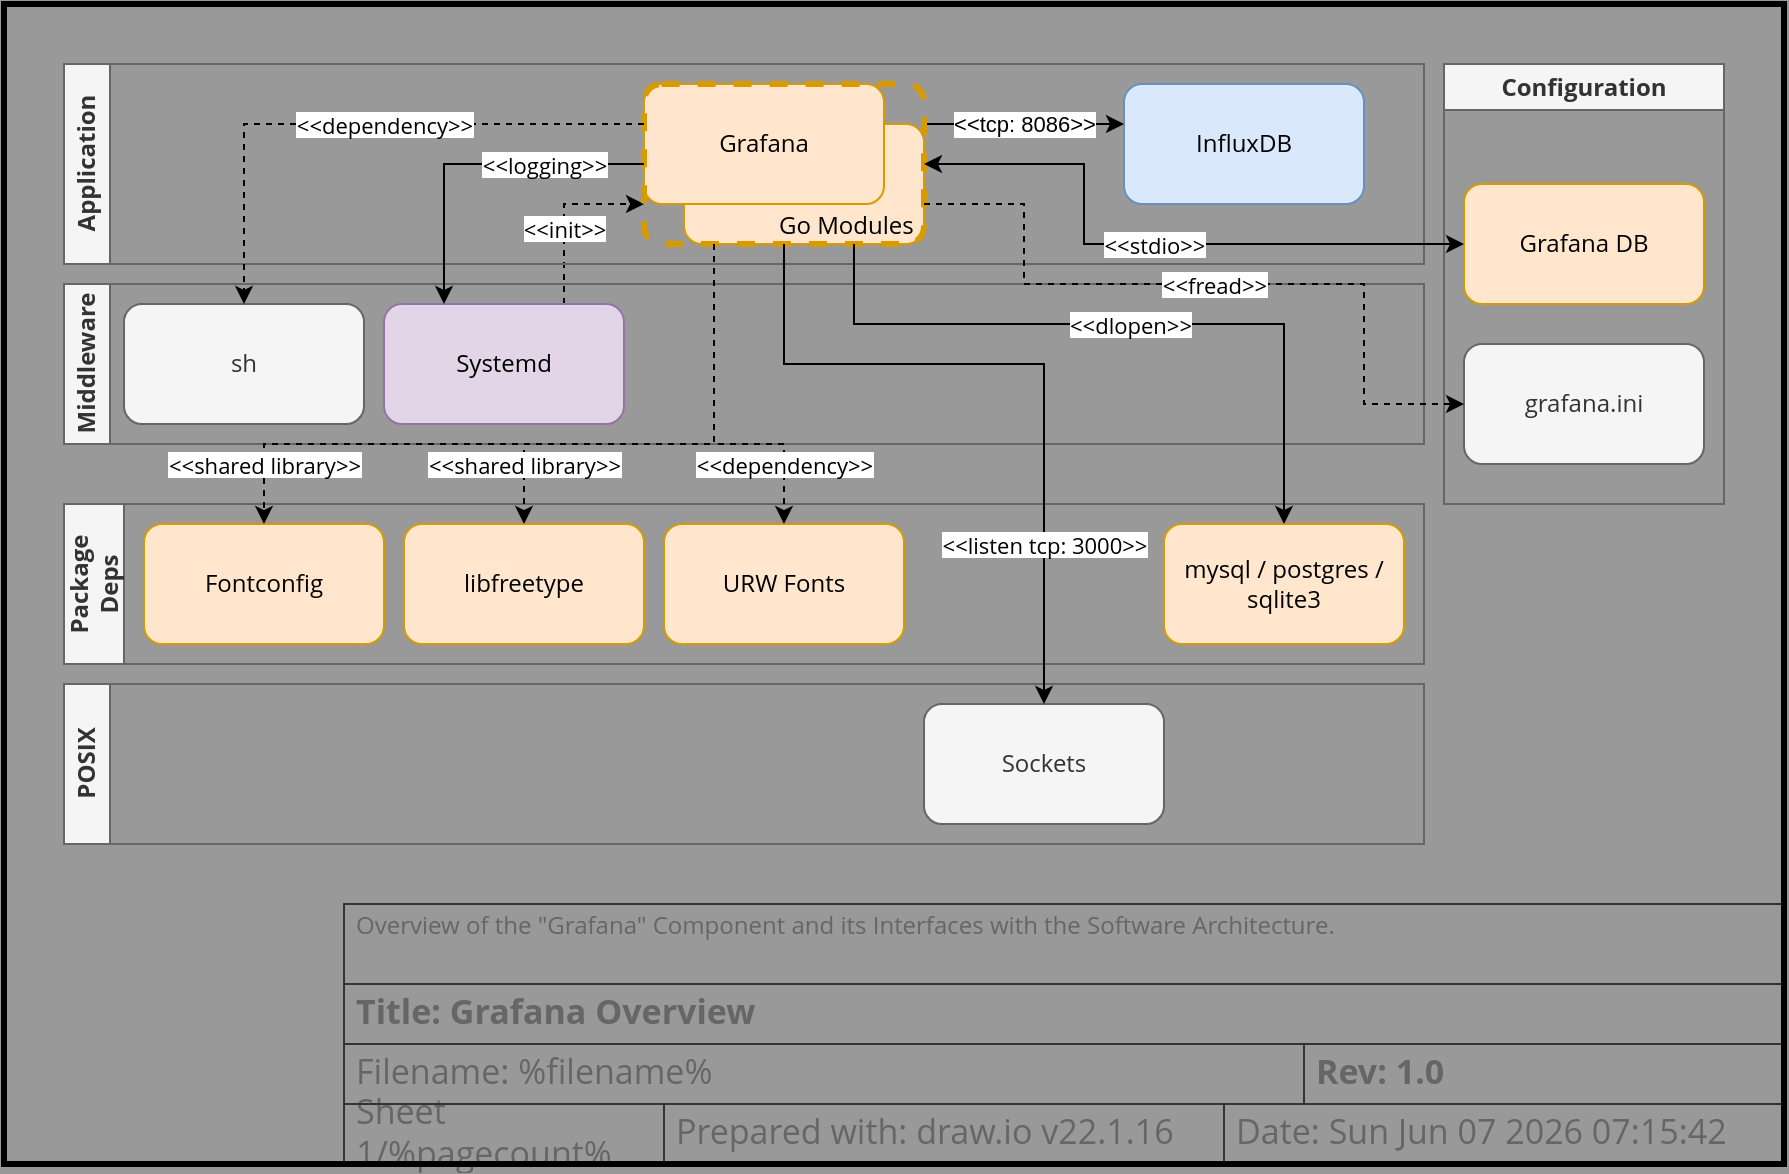 <mxfile version="22.1.16" type="device">
  <diagram name="Grafana Overview" id="fo18u6Ch1KVScq3Fo-Wy">
    <mxGraphModel dx="1851" dy="1168" grid="1" gridSize="10" guides="1" tooltips="1" connect="1" arrows="1" fold="1" page="1" pageScale="1" pageWidth="800" pageHeight="350" background="#999999" math="0" shadow="0">
      <root>
        <object label="" description="Overview of the &quot;Grafana&quot; Component and its Interfaces with the Software Architecture." rev="1.0" id="0">
          <mxCell />
        </object>
        <object label="Title Block" id="1">
          <mxCell style="locked=1;" parent="0" />
        </object>
        <mxCell id="h7L3MlKvrl_dhOmhB3lf-10" value="Prepared with: draw.io v22.1.16" style="strokeWidth=1;shadow=0;dashed=0;align=center;html=1;shape=mxgraph.mockup.text.textBox;fontColor=#666666;align=left;fontSize=17;spacingLeft=4;spacingTop=-3;whiteSpace=wrap;strokeColor=#333333;mainText=;fillColor=none;fontFamily=Open Sans;movable=1;resizable=1;rotatable=1;deletable=1;editable=1;locked=0;connectable=1;" parent="1" vertex="1">
          <mxGeometry x="220" y="300" width="280" height="30" as="geometry" />
        </mxCell>
        <object label="&lt;div align=&quot;left&quot;&gt;Sheet %pagenumber%/%pagecount%&lt;/div&gt;" placeholders="1" id="h7L3MlKvrl_dhOmhB3lf-12">
          <mxCell style="strokeWidth=1;shadow=0;dashed=0;align=left;html=1;shape=mxgraph.mockup.text.textBox;fontColor=#666666;align=left;fontSize=17;spacingLeft=4;spacingTop=-3;whiteSpace=wrap;strokeColor=#333333;mainText=;fillColor=none;fontFamily=Open Sans;movable=1;resizable=1;rotatable=1;deletable=1;editable=1;locked=0;connectable=1;" parent="1" vertex="1">
            <mxGeometry x="60" y="300" width="160" height="30" as="geometry" />
          </mxCell>
        </object>
        <object label="Date: &lt;font style=&quot;font-size: 17px;&quot;&gt;%date{ddd mmm dd yyyy HH:MM:ss}%&lt;/font&gt;" placeholders="1" id="h7L3MlKvrl_dhOmhB3lf-13">
          <mxCell style="strokeWidth=1;shadow=0;dashed=0;align=center;html=1;shape=mxgraph.mockup.text.textBox;fontColor=#666666;align=left;fontSize=17;spacingLeft=4;spacingTop=-3;whiteSpace=wrap;strokeColor=#333333;mainText=;fillColor=none;fontFamily=Open Sans;movable=1;resizable=1;rotatable=1;deletable=1;editable=1;locked=0;connectable=1;" parent="1" vertex="1">
            <mxGeometry x="500" y="300" width="280" height="30" as="geometry" />
          </mxCell>
        </object>
        <object label="&lt;b&gt;Title: %page%&lt;/b&gt;" placeholders="1" id="h7L3MlKvrl_dhOmhB3lf-14">
          <mxCell style="strokeWidth=1;shadow=0;dashed=0;align=center;html=1;shape=mxgraph.mockup.text.textBox;fontColor=#666666;align=left;fontSize=17;spacingLeft=4;spacingTop=-3;whiteSpace=wrap;strokeColor=#333333;mainText=;fillColor=none;fontFamily=Open Sans;movable=1;resizable=1;rotatable=1;deletable=1;editable=1;locked=0;connectable=1;" parent="1" vertex="1">
            <mxGeometry x="60" y="240" width="720" height="30" as="geometry" />
          </mxCell>
        </object>
        <object label="Filename: %filename%" placeholders="1" id="h7L3MlKvrl_dhOmhB3lf-15">
          <mxCell style="strokeWidth=1;shadow=0;dashed=0;align=center;html=1;shape=mxgraph.mockup.text.textBox;fontColor=#666666;align=left;fontSize=17;spacingLeft=4;spacingTop=-3;whiteSpace=wrap;strokeColor=#333333;mainText=;fillColor=none;fontFamily=Open Sans;movable=1;resizable=1;rotatable=1;deletable=1;editable=1;locked=0;connectable=1;" parent="1" vertex="1">
            <mxGeometry x="60" y="270" width="480" height="30" as="geometry" />
          </mxCell>
        </object>
        <object label="&lt;div align=&quot;left&quot;&gt;%description%&lt;/div&gt;" placeholders="1" id="h7L3MlKvrl_dhOmhB3lf-16">
          <mxCell style="strokeWidth=1;shadow=0;dashed=0;html=1;shape=mxgraph.mockup.text.textBox;fontColor=#666666;align=left;verticalAlign=top;fontSize=12;spacingLeft=4;spacingTop=-3;whiteSpace=wrap;strokeColor=#333333;mainText=;fillColor=none;fontFamily=Open Sans;movable=1;resizable=1;rotatable=1;deletable=1;editable=1;locked=0;connectable=1;" parent="1" vertex="1">
            <mxGeometry x="60" y="200" width="720" height="40" as="geometry" />
          </mxCell>
        </object>
        <object label="&lt;b&gt;Rev: %rev%&lt;br&gt;&lt;/b&gt;" placeholders="1" id="EyKvBmyPNv_MzgSUc5b6-1">
          <mxCell style="strokeWidth=1;shadow=0;dashed=0;align=center;html=1;shape=mxgraph.mockup.text.textBox;fontColor=#666666;align=left;fontSize=17;spacingLeft=4;spacingTop=-3;whiteSpace=wrap;strokeColor=#333333;mainText=;fillColor=none;fontFamily=Open Sans;movable=1;resizable=1;rotatable=1;deletable=1;editable=1;locked=0;connectable=1;" parent="1" vertex="1">
            <mxGeometry x="540" y="270" width="240" height="30" as="geometry" />
          </mxCell>
        </object>
        <object label="Drawing Frame" id="2jkEU8j2_UPUL1MGRyPS-1">
          <mxCell style="locked=1;" parent="0" />
        </object>
        <mxCell id="2jkEU8j2_UPUL1MGRyPS-2" value="" style="rounded=0;whiteSpace=wrap;html=1;fillColor=none;strokeWidth=3;movable=1;resizable=1;rotatable=1;deletable=1;editable=1;locked=0;connectable=1;" parent="2jkEU8j2_UPUL1MGRyPS-1" vertex="1">
          <mxGeometry x="-110" y="-250" width="890" height="580" as="geometry" />
        </mxCell>
        <object label="Document" id="NbdiYjX3MhI7OpqD2NvG-1">
          <mxCell parent="0" />
        </object>
        <mxCell id="IRT5djRn7hIkZEEQZpRe-67" value="&amp;lt;&amp;lt;init&amp;gt;&amp;gt;" style="edgeStyle=elbowEdgeStyle;rounded=0;orthogonalLoop=1;jettySize=auto;html=1;fontFamily=Open Sans;dashed=1;entryX=0;entryY=0.75;entryDx=0;entryDy=0;exitX=0.75;exitY=0;exitDx=0;exitDy=0;" parent="NbdiYjX3MhI7OpqD2NvG-1" source="EpnAhhTdVtpKcpO6apFy-28" target="EpnAhhTdVtpKcpO6apFy-43" edge="1">
          <mxGeometry x="-0.143" relative="1" as="geometry">
            <mxPoint as="offset" />
            <Array as="points">
              <mxPoint x="170" y="-120" />
            </Array>
          </mxGeometry>
        </mxCell>
        <mxCell id="EpnAhhTdVtpKcpO6apFy-10" value="POSIX" style="swimlane;horizontal=0;whiteSpace=wrap;html=1;fontFamily=Open Sans;fillColor=#f5f5f5;strokeColor=#666666;fontColor=#333333;" vertex="1" parent="NbdiYjX3MhI7OpqD2NvG-1">
          <mxGeometry x="-80" y="90" width="680" height="80" as="geometry">
            <mxRectangle x="-260" width="40" height="140" as="alternateBounds" />
          </mxGeometry>
        </mxCell>
        <mxCell id="EpnAhhTdVtpKcpO6apFy-12" value="Sockets" style="rounded=1;whiteSpace=wrap;html=1;fontFamily=Open Sans;fillColor=#f5f5f5;strokeColor=#666666;fontColor=#333333;" vertex="1" parent="EpnAhhTdVtpKcpO6apFy-10">
          <mxGeometry x="430" y="10" width="120" height="60" as="geometry" />
        </mxCell>
        <mxCell id="EpnAhhTdVtpKcpO6apFy-20" value="Application" style="swimlane;horizontal=0;whiteSpace=wrap;html=1;fontFamily=Open Sans;fillColor=#f5f5f5;fontColor=#333333;strokeColor=#666666;" vertex="1" parent="NbdiYjX3MhI7OpqD2NvG-1">
          <mxGeometry x="-80" y="-220" width="680" height="100" as="geometry">
            <mxRectangle x="-290" y="-340" width="40" height="100" as="alternateBounds" />
          </mxGeometry>
        </mxCell>
        <mxCell id="EpnAhhTdVtpKcpO6apFy-21" value="Go Modules&amp;nbsp;" style="rounded=1;whiteSpace=wrap;html=1;fontFamily=Open Sans;fillColor=#ffe6cc;strokeColor=#d79b00;verticalAlign=bottom;align=right;" vertex="1" parent="EpnAhhTdVtpKcpO6apFy-20">
          <mxGeometry x="310" y="30" width="120" height="60" as="geometry" />
        </mxCell>
        <mxCell id="EpnAhhTdVtpKcpO6apFy-24" value="Grafana" style="rounded=1;whiteSpace=wrap;html=1;fontFamily=Open Sans;fillColor=#ffe6cc;strokeColor=#d79b00;" vertex="1" parent="EpnAhhTdVtpKcpO6apFy-20">
          <mxGeometry x="290" y="10" width="120" height="60" as="geometry" />
        </mxCell>
        <mxCell id="EpnAhhTdVtpKcpO6apFy-25" value="InfluxDB" style="rounded=1;whiteSpace=wrap;html=1;fontFamily=Open Sans;fillColor=#dae8fc;strokeColor=#6c8ebf;" vertex="1" parent="EpnAhhTdVtpKcpO6apFy-20">
          <mxGeometry x="530" y="10" width="120" height="60" as="geometry" />
        </mxCell>
        <mxCell id="EpnAhhTdVtpKcpO6apFy-44" value="&amp;lt;&amp;lt;tcp: 8086&amp;gt;&amp;gt;" style="edgeStyle=elbowEdgeStyle;rounded=0;orthogonalLoop=1;jettySize=auto;html=1;exitX=1;exitY=0.25;exitDx=0;exitDy=0;elbow=vertical;" edge="1" parent="EpnAhhTdVtpKcpO6apFy-20" source="EpnAhhTdVtpKcpO6apFy-43" target="EpnAhhTdVtpKcpO6apFy-25">
          <mxGeometry relative="1" as="geometry" />
        </mxCell>
        <mxCell id="EpnAhhTdVtpKcpO6apFy-43" value="" style="rounded=1;whiteSpace=wrap;html=1;fillColor=none;strokeColor=#d79b00;strokeWidth=3;dashed=1;arcSize=11;" vertex="1" parent="EpnAhhTdVtpKcpO6apFy-20">
          <mxGeometry x="290" y="10" width="140" height="80" as="geometry" />
        </mxCell>
        <mxCell id="EpnAhhTdVtpKcpO6apFy-27" value="Middleware" style="swimlane;horizontal=0;whiteSpace=wrap;html=1;fontFamily=Open Sans;fillColor=#f5f5f5;fontColor=#333333;strokeColor=#666666;" vertex="1" parent="NbdiYjX3MhI7OpqD2NvG-1">
          <mxGeometry x="-80" y="-110" width="680" height="80" as="geometry">
            <mxRectangle x="-290" y="-340" width="40" height="100" as="alternateBounds" />
          </mxGeometry>
        </mxCell>
        <mxCell id="EpnAhhTdVtpKcpO6apFy-28" value="Systemd" style="rounded=1;whiteSpace=wrap;html=1;fontFamily=Open Sans;fillColor=#e1d5e7;strokeColor=#9673a6;" vertex="1" parent="EpnAhhTdVtpKcpO6apFy-27">
          <mxGeometry x="160" y="10" width="120" height="60" as="geometry" />
        </mxCell>
        <mxCell id="EpnAhhTdVtpKcpO6apFy-29" value="sh" style="rounded=1;whiteSpace=wrap;html=1;fontFamily=Open Sans;fillColor=#f5f5f5;strokeColor=#666666;fontColor=#333333;" vertex="1" parent="EpnAhhTdVtpKcpO6apFy-27">
          <mxGeometry x="30" y="10" width="120" height="60" as="geometry" />
        </mxCell>
        <mxCell id="EpnAhhTdVtpKcpO6apFy-31" value="Configuration" style="swimlane;whiteSpace=wrap;html=1;fontFamily=Open Sans;fillColor=#f5f5f5;fontColor=#333333;strokeColor=#666666;" vertex="1" parent="NbdiYjX3MhI7OpqD2NvG-1">
          <mxGeometry x="610" y="-220" width="140" height="220" as="geometry">
            <mxRectangle x="300" y="-210" width="140" height="30" as="alternateBounds" />
          </mxGeometry>
        </mxCell>
        <mxCell id="EpnAhhTdVtpKcpO6apFy-33" value="Grafana DB" style="rounded=1;whiteSpace=wrap;html=1;fontFamily=Open Sans;fillColor=#ffe6cc;strokeColor=#d79b00;" vertex="1" parent="EpnAhhTdVtpKcpO6apFy-31">
          <mxGeometry x="10" y="60" width="120" height="60" as="geometry" />
        </mxCell>
        <mxCell id="EpnAhhTdVtpKcpO6apFy-35" value="grafana.ini" style="rounded=1;whiteSpace=wrap;html=1;fontFamily=Open Sans;fillColor=#f5f5f5;strokeColor=#666666;fontColor=#333333;" vertex="1" parent="EpnAhhTdVtpKcpO6apFy-31">
          <mxGeometry x="10" y="140" width="120" height="60" as="geometry" />
        </mxCell>
        <mxCell id="EpnAhhTdVtpKcpO6apFy-36" value="Package Deps" style="swimlane;horizontal=0;whiteSpace=wrap;html=1;fontFamily=Open Sans;fillColor=#f5f5f5;fontColor=#333333;strokeColor=#666666;startSize=30;" vertex="1" parent="NbdiYjX3MhI7OpqD2NvG-1">
          <mxGeometry x="-80" width="680" height="80" as="geometry">
            <mxRectangle x="-290" y="-340" width="40" height="100" as="alternateBounds" />
          </mxGeometry>
        </mxCell>
        <mxCell id="EpnAhhTdVtpKcpO6apFy-37" value="URW Fonts" style="rounded=1;whiteSpace=wrap;html=1;fontFamily=Open Sans;fillColor=#ffe6cc;strokeColor=#d79b00;" vertex="1" parent="EpnAhhTdVtpKcpO6apFy-36">
          <mxGeometry x="300" y="10" width="120" height="60" as="geometry" />
        </mxCell>
        <mxCell id="EpnAhhTdVtpKcpO6apFy-38" value="Fontconfig" style="rounded=1;whiteSpace=wrap;html=1;fontFamily=Open Sans;fillColor=#ffe6cc;strokeColor=#d79b00;" vertex="1" parent="EpnAhhTdVtpKcpO6apFy-36">
          <mxGeometry x="40" y="10" width="120" height="60" as="geometry" />
        </mxCell>
        <mxCell id="EpnAhhTdVtpKcpO6apFy-39" value="libfreetype" style="rounded=1;whiteSpace=wrap;html=1;fontFamily=Open Sans;fillColor=#ffe6cc;strokeColor=#d79b00;" vertex="1" parent="EpnAhhTdVtpKcpO6apFy-36">
          <mxGeometry x="170" y="10" width="120" height="60" as="geometry" />
        </mxCell>
        <mxCell id="EpnAhhTdVtpKcpO6apFy-40" value="mysql / postgres / sqlite3" style="rounded=1;whiteSpace=wrap;html=1;fontFamily=Open Sans;fillColor=#ffe6cc;strokeColor=#d79b00;" vertex="1" parent="EpnAhhTdVtpKcpO6apFy-36">
          <mxGeometry x="550" y="10" width="120" height="60" as="geometry" />
        </mxCell>
        <mxCell id="EpnAhhTdVtpKcpO6apFy-46" value="&amp;lt;&amp;lt;shared library&amp;gt;&amp;gt;" style="edgeStyle=orthogonalEdgeStyle;rounded=0;orthogonalLoop=1;jettySize=auto;html=1;dashed=1;fontFamily=Open Sans;exitX=0.25;exitY=1;exitDx=0;exitDy=0;" edge="1" parent="NbdiYjX3MhI7OpqD2NvG-1" source="EpnAhhTdVtpKcpO6apFy-43" target="EpnAhhTdVtpKcpO6apFy-38">
          <mxGeometry x="0.836" relative="1" as="geometry">
            <Array as="points">
              <mxPoint x="245" y="-30" />
              <mxPoint x="20" y="-30" />
            </Array>
            <mxPoint as="offset" />
          </mxGeometry>
        </mxCell>
        <mxCell id="EpnAhhTdVtpKcpO6apFy-47" value="&amp;lt;&amp;lt;shared library&amp;gt;&amp;gt;" style="edgeStyle=orthogonalEdgeStyle;rounded=0;orthogonalLoop=1;jettySize=auto;html=1;dashed=1;fontFamily=Open Sans;exitX=0.25;exitY=1;exitDx=0;exitDy=0;" edge="1" parent="NbdiYjX3MhI7OpqD2NvG-1" source="EpnAhhTdVtpKcpO6apFy-43" target="EpnAhhTdVtpKcpO6apFy-39">
          <mxGeometry x="0.745" relative="1" as="geometry">
            <mxPoint x="220" y="-160" as="sourcePoint" />
            <mxPoint x="150" as="targetPoint" />
            <Array as="points">
              <mxPoint x="245" y="-30" />
              <mxPoint x="150" y="-30" />
            </Array>
            <mxPoint as="offset" />
          </mxGeometry>
        </mxCell>
        <mxCell id="EpnAhhTdVtpKcpO6apFy-48" value="&amp;lt;&amp;lt;dependency&amp;gt;&amp;gt;" style="edgeStyle=orthogonalEdgeStyle;rounded=0;orthogonalLoop=1;jettySize=auto;html=1;dashed=1;fontFamily=Open Sans;exitX=0.25;exitY=1;exitDx=0;exitDy=0;entryX=0.5;entryY=0;entryDx=0;entryDy=0;" edge="1" parent="NbdiYjX3MhI7OpqD2NvG-1" source="EpnAhhTdVtpKcpO6apFy-43" target="EpnAhhTdVtpKcpO6apFy-37">
          <mxGeometry x="0.657" relative="1" as="geometry">
            <mxPoint x="230" y="-150" as="sourcePoint" />
            <mxPoint x="160" y="10" as="targetPoint" />
            <Array as="points">
              <mxPoint x="245" y="-30" />
              <mxPoint x="280" y="-30" />
            </Array>
            <mxPoint as="offset" />
          </mxGeometry>
        </mxCell>
        <mxCell id="EpnAhhTdVtpKcpO6apFy-49" value="&amp;lt;&amp;lt;dependency&amp;gt;&amp;gt;" style="edgeStyle=orthogonalEdgeStyle;rounded=0;orthogonalLoop=1;jettySize=auto;html=1;dashed=1;fontFamily=Open Sans;exitX=0;exitY=0.25;exitDx=0;exitDy=0;" edge="1" parent="NbdiYjX3MhI7OpqD2NvG-1" source="EpnAhhTdVtpKcpO6apFy-43" target="EpnAhhTdVtpKcpO6apFy-29">
          <mxGeometry x="-0.103" relative="1" as="geometry">
            <mxPoint x="290" y="-120" as="sourcePoint" />
            <mxPoint x="410" as="targetPoint" />
            <mxPoint as="offset" />
          </mxGeometry>
        </mxCell>
        <mxCell id="EpnAhhTdVtpKcpO6apFy-50" value="&amp;lt;&amp;lt;logging&amp;gt;&amp;gt;" style="edgeStyle=elbowEdgeStyle;rounded=0;orthogonalLoop=1;jettySize=auto;html=1;fontFamily=Open Sans;entryX=0.25;entryY=0;entryDx=0;entryDy=0;exitX=0;exitY=0.5;exitDx=0;exitDy=0;" edge="1" parent="NbdiYjX3MhI7OpqD2NvG-1" source="EpnAhhTdVtpKcpO6apFy-43" target="EpnAhhTdVtpKcpO6apFy-28">
          <mxGeometry x="-0.412" relative="1" as="geometry">
            <mxPoint as="offset" />
            <mxPoint x="1325" y="-20" as="sourcePoint" />
            <mxPoint x="1325" y="10" as="targetPoint" />
            <Array as="points">
              <mxPoint x="110" y="-140" />
            </Array>
          </mxGeometry>
        </mxCell>
        <mxCell id="EpnAhhTdVtpKcpO6apFy-51" value="&amp;lt;&amp;lt;dlopen&amp;gt;&amp;gt;" style="edgeStyle=orthogonalEdgeStyle;rounded=0;orthogonalLoop=1;jettySize=auto;html=1;fontFamily=Open Sans;exitX=0.75;exitY=1;exitDx=0;exitDy=0;" edge="1" parent="NbdiYjX3MhI7OpqD2NvG-1" source="EpnAhhTdVtpKcpO6apFy-43" target="EpnAhhTdVtpKcpO6apFy-40">
          <mxGeometry relative="1" as="geometry">
            <Array as="points">
              <mxPoint x="315" y="-90" />
              <mxPoint x="530" y="-90" />
            </Array>
          </mxGeometry>
        </mxCell>
        <mxCell id="EpnAhhTdVtpKcpO6apFy-52" value="&amp;lt;&amp;lt;stdio&amp;gt;&amp;gt;" style="edgeStyle=orthogonalEdgeStyle;rounded=0;orthogonalLoop=1;jettySize=auto;html=1;fontFamily=Open Sans;startArrow=classic;startFill=1;elbow=vertical;exitX=1;exitY=0.5;exitDx=0;exitDy=0;entryX=0;entryY=0.5;entryDx=0;entryDy=0;" edge="1" parent="NbdiYjX3MhI7OpqD2NvG-1" source="EpnAhhTdVtpKcpO6apFy-43" target="EpnAhhTdVtpKcpO6apFy-33">
          <mxGeometry relative="1" as="geometry">
            <Array as="points">
              <mxPoint x="430" y="-170" />
              <mxPoint x="430" y="-130" />
            </Array>
          </mxGeometry>
        </mxCell>
        <mxCell id="EpnAhhTdVtpKcpO6apFy-53" value="&amp;lt;&amp;lt;fread&amp;gt;&amp;gt;" style="edgeStyle=orthogonalEdgeStyle;rounded=0;orthogonalLoop=1;jettySize=auto;html=1;dashed=1;fontFamily=Open Sans;entryX=0;entryY=0.5;entryDx=0;entryDy=0;exitX=1;exitY=0.75;exitDx=0;exitDy=0;" edge="1" parent="NbdiYjX3MhI7OpqD2NvG-1" source="EpnAhhTdVtpKcpO6apFy-43" target="EpnAhhTdVtpKcpO6apFy-35">
          <mxGeometry relative="1" as="geometry">
            <mxPoint x="850" y="-110" as="sourcePoint" />
            <Array as="points">
              <mxPoint x="400" y="-150" />
              <mxPoint x="400" y="-110" />
              <mxPoint x="570" y="-110" />
              <mxPoint x="570" y="-50" />
            </Array>
          </mxGeometry>
        </mxCell>
        <mxCell id="EpnAhhTdVtpKcpO6apFy-45" value="&amp;lt;&amp;lt;listen tcp: 3000&amp;gt;&amp;gt;" style="edgeStyle=orthogonalEdgeStyle;rounded=0;orthogonalLoop=1;jettySize=auto;html=1;fontFamily=Open Sans;entryX=0.5;entryY=0;entryDx=0;entryDy=0;exitX=0.5;exitY=1;exitDx=0;exitDy=0;" edge="1" parent="NbdiYjX3MhI7OpqD2NvG-1" source="EpnAhhTdVtpKcpO6apFy-43" target="EpnAhhTdVtpKcpO6apFy-12">
          <mxGeometry x="0.556" relative="1" as="geometry">
            <Array as="points">
              <mxPoint x="280" y="-70" />
              <mxPoint x="410" y="-70" />
            </Array>
            <mxPoint as="offset" />
          </mxGeometry>
        </mxCell>
      </root>
    </mxGraphModel>
  </diagram>
</mxfile>
